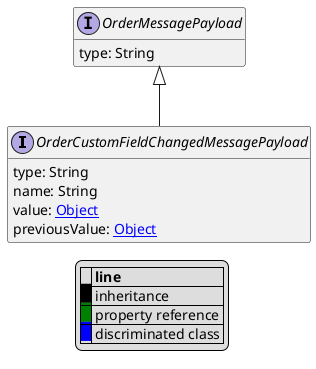 @startuml

hide empty fields
hide empty methods
legend
|= |= line |
|<back:black>   </back>| inheritance |
|<back:green>   </back>| property reference |
|<back:blue>   </back>| discriminated class |
endlegend
interface OrderCustomFieldChangedMessagePayload [[OrderCustomFieldChangedMessagePayload.svg]] extends OrderMessagePayload {
    type: String
    name: String
    value: [[Object.svg Object]]
    previousValue: [[Object.svg Object]]
}
interface OrderMessagePayload [[OrderMessagePayload.svg]]  {
    type: String
}





@enduml
